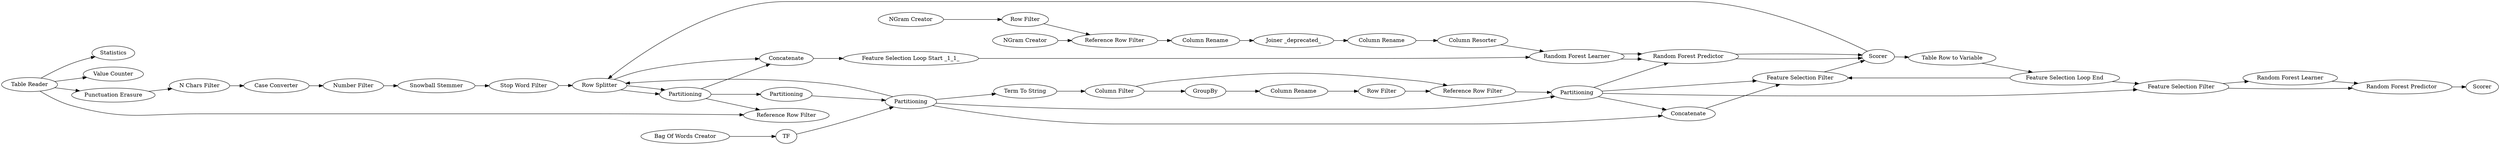 digraph {
	1 [label="Table Reader"]
	4 [label=Statistics]
	5 [label="Value Counter"]
	16 [label=TF]
	135 [label="NGram Creator"]
	140 [label="Term To String"]
	141 [label="Column Filter"]
	167 [label=GroupBy]
	168 [label="Column Rename"]
	169 [label="Row Filter"]
	230 [label="Reference Row Filter"]
	256 [label="NGram Creator"]
	257 [label="Row Filter"]
	258 [label="Reference Row Filter"]
	262 [label="Column Rename"]
	263 [label="Column Resorter"]
	264 [label="Joiner _deprecated_"]
	292 [label="Column Rename"]
	293 [label="Bag Of Words Creator"]
	297 [label=IDF]
	298 [label="String To Term"]
	299 [label="Document Vector"]
	300 [label="String To Term"]
	301 [label="Document Vector"]
	307 [label=Joiner]
	308 [label=Joiner]
	309 [label=RowID]
	34 [label="Punctuation Erasure"]
	35 [label="Number Filter"]
	36 [label="N Chars Filter"]
	37 [label="Case Converter"]
	38 [label="Snowball Stemmer"]
	87 [label="Stop Word Filter"]
	296 [label="Reference Row Filter"]
	305 [label=Partitioning]
	315 [label="Random Forest Learner"]
	316 [label="Random Forest Predictor"]
	317 [label=Scorer]
	297 [label=Partitioning]
	298 [label=Partitioning]
	299 [label="Feature Selection Filter"]
	300 [label="Random Forest Learner"]
	301 [label="Random Forest Predictor"]
	302 [label="Feature Selection Loop Start _1_1_"]
	306 [label="Feature Selection Loop End"]
	307 [label=Scorer]
	308 [label="Row Splitter"]
	309 [label=Partitioning]
	310 [label=Concatenate]
	312 [label="Table Row to Variable"]
	313 [label=Concatenate]
	314 [label="Feature Selection Filter"]
	16 -> 297
	135 -> 258
	140 -> 141
	141 -> 167
	141 -> 230
	167 -> 168
	168 -> 169
	169 -> 230
	230 -> 298
	256 -> 257
	257 -> 258
	258 -> 262
	262 -> 264
	263 -> 300
	264 -> 292
	292 -> 263
	293 -> 16
	297 -> 140
	298 -> 299
	299 -> 307
	300 -> 301
	301 -> 307
	307 -> 308
	308 -> 309
	34 -> 36
	35 -> 38
	36 -> 37
	37 -> 35
	38 -> 87
	308 -> 309
	308 -> 310
	309 -> 310
	297 -> 298
	297 -> 313
	297 -> 308
	298 -> 301
	298 -> 314
	298 -> 313
	300 -> 301
	301 -> 307
	302 -> 300
	306 -> 314
	306 -> 299
	307 -> 312
	310 -> 302
	312 -> 306
	313 -> 299
	1 -> 5
	1 -> 4
	1 -> 34
	1 -> 296
	309 -> 296
	309 -> 305
	87 -> 308
	305 -> 297
	315 -> 316
	316 -> 317
	314 -> 316
	314 -> 315
	rankdir=LR
}
